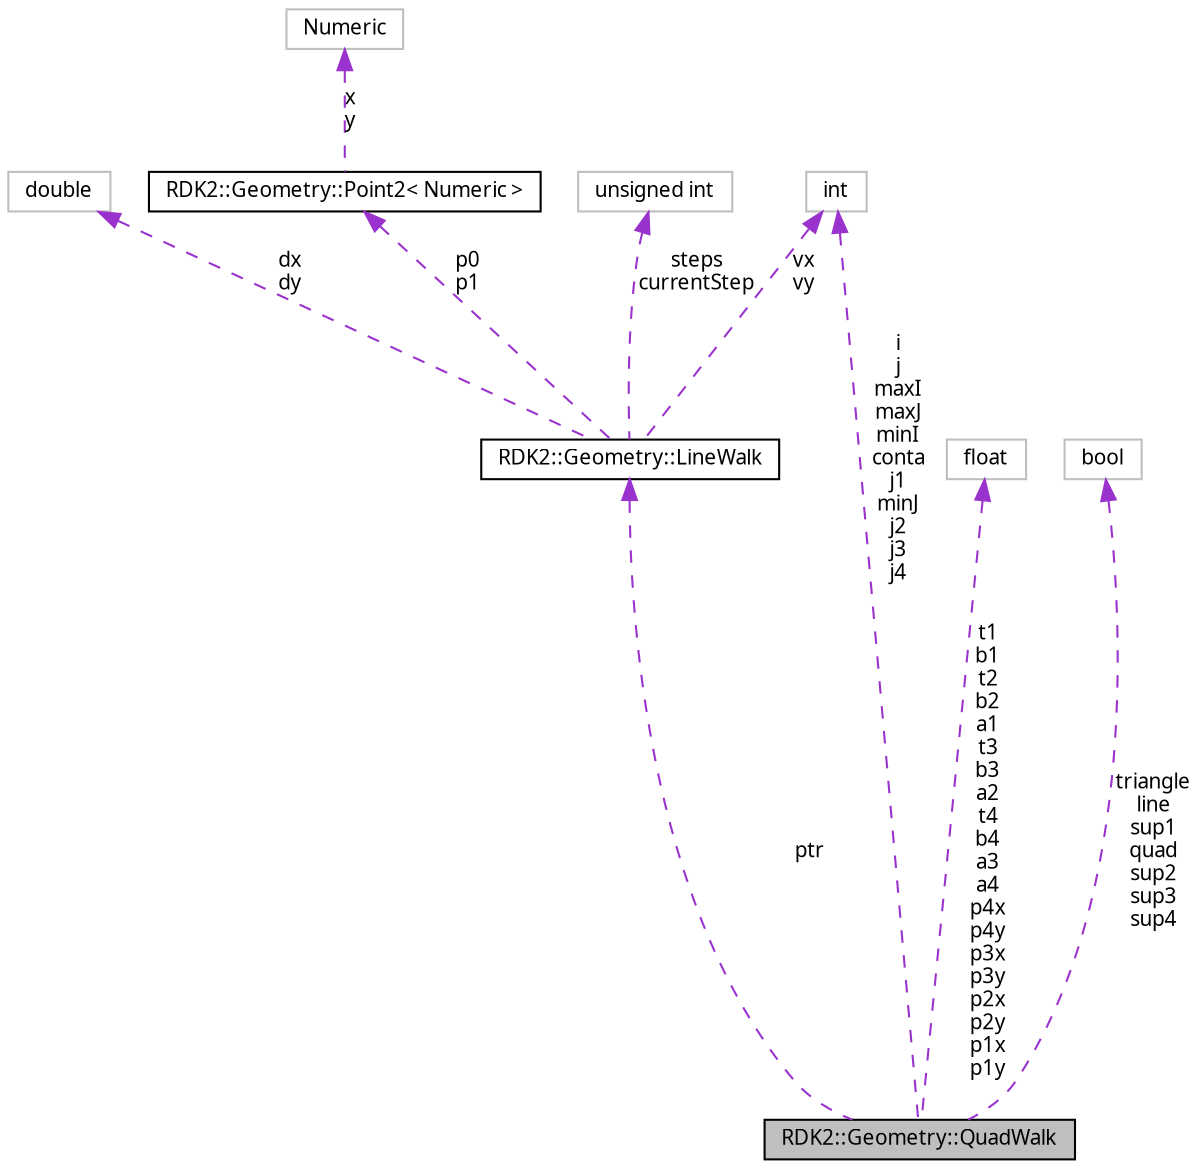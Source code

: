 digraph G
{
  edge [fontname="FreeSans.ttf",fontsize=10,labelfontname="FreeSans.ttf",labelfontsize=10];
  node [fontname="FreeSans.ttf",fontsize=10,shape=record];
  Node1 [label="RDK2::Geometry::QuadWalk",height=0.2,width=0.4,color="black", fillcolor="grey75", style="filled" fontcolor="black"];
  Node2 -> Node1 [dir=back,color="darkorchid3",fontsize=10,style="dashed",label="ptr",fontname="FreeSans.ttf"];
  Node2 [label="RDK2::Geometry::LineWalk",height=0.2,width=0.4,color="black", fillcolor="white", style="filled",URL="$class_r_d_k2_1_1_geometry_1_1_line_walk.html"];
  Node3 -> Node2 [dir=back,color="darkorchid3",fontsize=10,style="dashed",label="p0\np1",fontname="FreeSans.ttf"];
  Node3 [label="RDK2::Geometry::Point2\< Numeric \>",height=0.2,width=0.4,color="black", fillcolor="white", style="filled",URL="$struct_r_d_k2_1_1_geometry_1_1_point2.html",tooltip="A generic vector with two components."];
  Node4 -> Node3 [dir=back,color="darkorchid3",fontsize=10,style="dashed",label="x\ny",fontname="FreeSans.ttf"];
  Node4 [label="Numeric",height=0.2,width=0.4,color="grey75", fillcolor="white", style="filled"];
  Node5 -> Node2 [dir=back,color="darkorchid3",fontsize=10,style="dashed",label="dx\ndy",fontname="FreeSans.ttf"];
  Node5 [label="double",height=0.2,width=0.4,color="grey75", fillcolor="white", style="filled"];
  Node6 -> Node2 [dir=back,color="darkorchid3",fontsize=10,style="dashed",label="vx\nvy",fontname="FreeSans.ttf"];
  Node6 [label="int",height=0.2,width=0.4,color="grey75", fillcolor="white", style="filled"];
  Node7 -> Node2 [dir=back,color="darkorchid3",fontsize=10,style="dashed",label="steps\ncurrentStep",fontname="FreeSans.ttf"];
  Node7 [label="unsigned int",height=0.2,width=0.4,color="grey75", fillcolor="white", style="filled"];
  Node8 -> Node1 [dir=back,color="darkorchid3",fontsize=10,style="dashed",label="t1\nb1\nt2\nb2\na1\nt3\nb3\na2\nt4\nb4\na3\na4\np4x\np4y\np3x\np3y\np2x\np2y\np1x\np1y",fontname="FreeSans.ttf"];
  Node8 [label="float",height=0.2,width=0.4,color="grey75", fillcolor="white", style="filled"];
  Node6 -> Node1 [dir=back,color="darkorchid3",fontsize=10,style="dashed",label="i\nj\nmaxI\nmaxJ\nminI\nconta\nj1\nminJ\nj2\nj3\nj4",fontname="FreeSans.ttf"];
  Node9 -> Node1 [dir=back,color="darkorchid3",fontsize=10,style="dashed",label="triangle\nline\nsup1\nquad\nsup2\nsup3\nsup4",fontname="FreeSans.ttf"];
  Node9 [label="bool",height=0.2,width=0.4,color="grey75", fillcolor="white", style="filled"];
}
